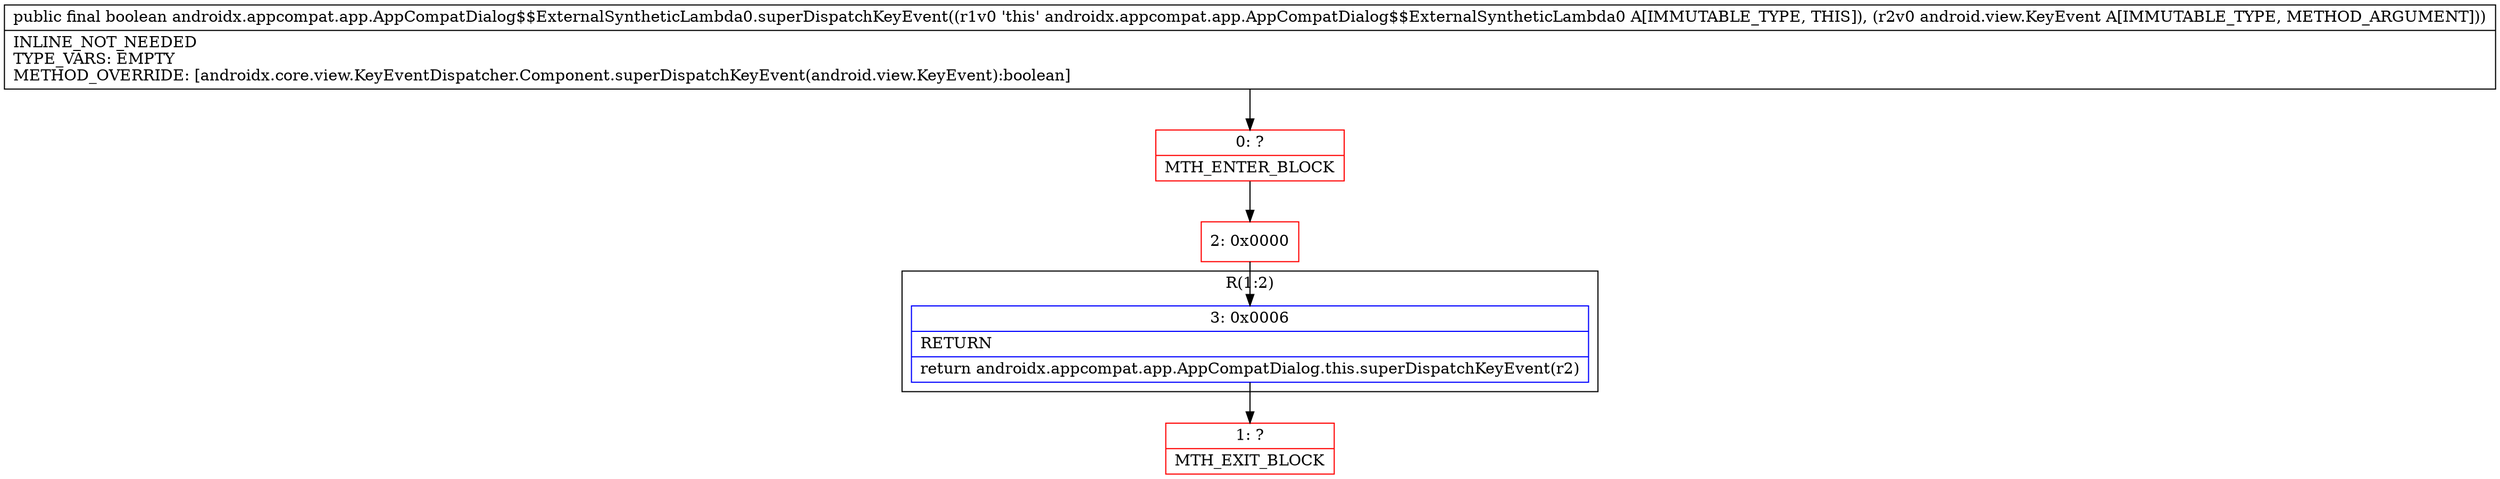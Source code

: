 digraph "CFG forandroidx.appcompat.app.AppCompatDialog$$ExternalSyntheticLambda0.superDispatchKeyEvent(Landroid\/view\/KeyEvent;)Z" {
subgraph cluster_Region_1933242625 {
label = "R(1:2)";
node [shape=record,color=blue];
Node_3 [shape=record,label="{3\:\ 0x0006|RETURN\l|return androidx.appcompat.app.AppCompatDialog.this.superDispatchKeyEvent(r2)\l}"];
}
Node_0 [shape=record,color=red,label="{0\:\ ?|MTH_ENTER_BLOCK\l}"];
Node_2 [shape=record,color=red,label="{2\:\ 0x0000}"];
Node_1 [shape=record,color=red,label="{1\:\ ?|MTH_EXIT_BLOCK\l}"];
MethodNode[shape=record,label="{public final boolean androidx.appcompat.app.AppCompatDialog$$ExternalSyntheticLambda0.superDispatchKeyEvent((r1v0 'this' androidx.appcompat.app.AppCompatDialog$$ExternalSyntheticLambda0 A[IMMUTABLE_TYPE, THIS]), (r2v0 android.view.KeyEvent A[IMMUTABLE_TYPE, METHOD_ARGUMENT]))  | INLINE_NOT_NEEDED\lTYPE_VARS: EMPTY\lMETHOD_OVERRIDE: [androidx.core.view.KeyEventDispatcher.Component.superDispatchKeyEvent(android.view.KeyEvent):boolean]\l}"];
MethodNode -> Node_0;Node_3 -> Node_1;
Node_0 -> Node_2;
Node_2 -> Node_3;
}

